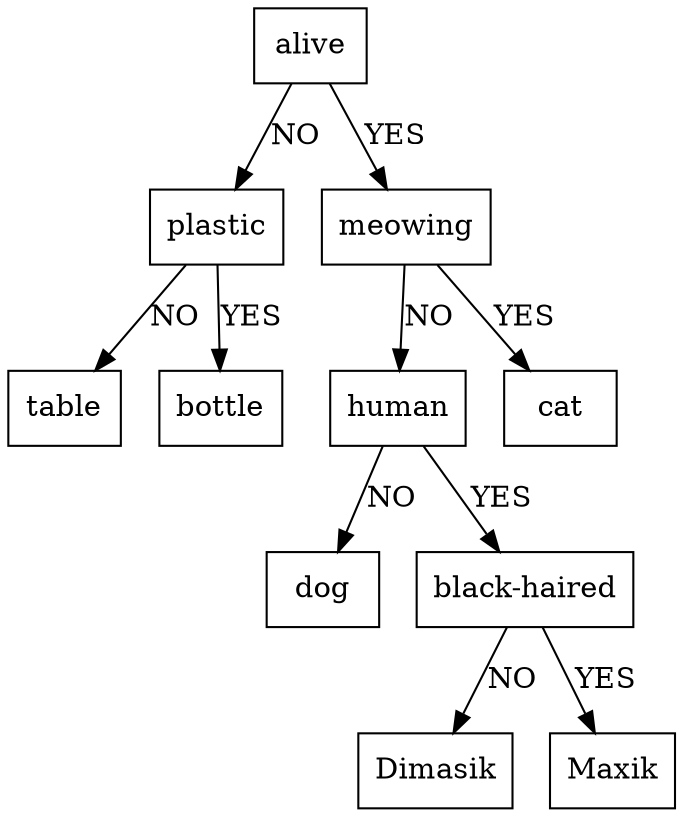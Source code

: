 digraph TREE {
	node [shape = box]
	"alive" -> "plastic" [label = "NO"]
	"plastic" -> "table" [label = "NO"]
	"plastic" -> "bottle" [label = "YES"]
	"alive" -> "meowing" [label = "YES"]
	"meowing" -> "human" [label = "NO"]
	"human" -> "dog" [label = "NO"]
	"human" -> "black-haired" [label = "YES"]
	"black-haired" -> "Dimasik" [label = "NO"]
	"black-haired" -> "Maxik" [label = "YES"]
	"meowing" -> "cat" [label = "YES"]
}
